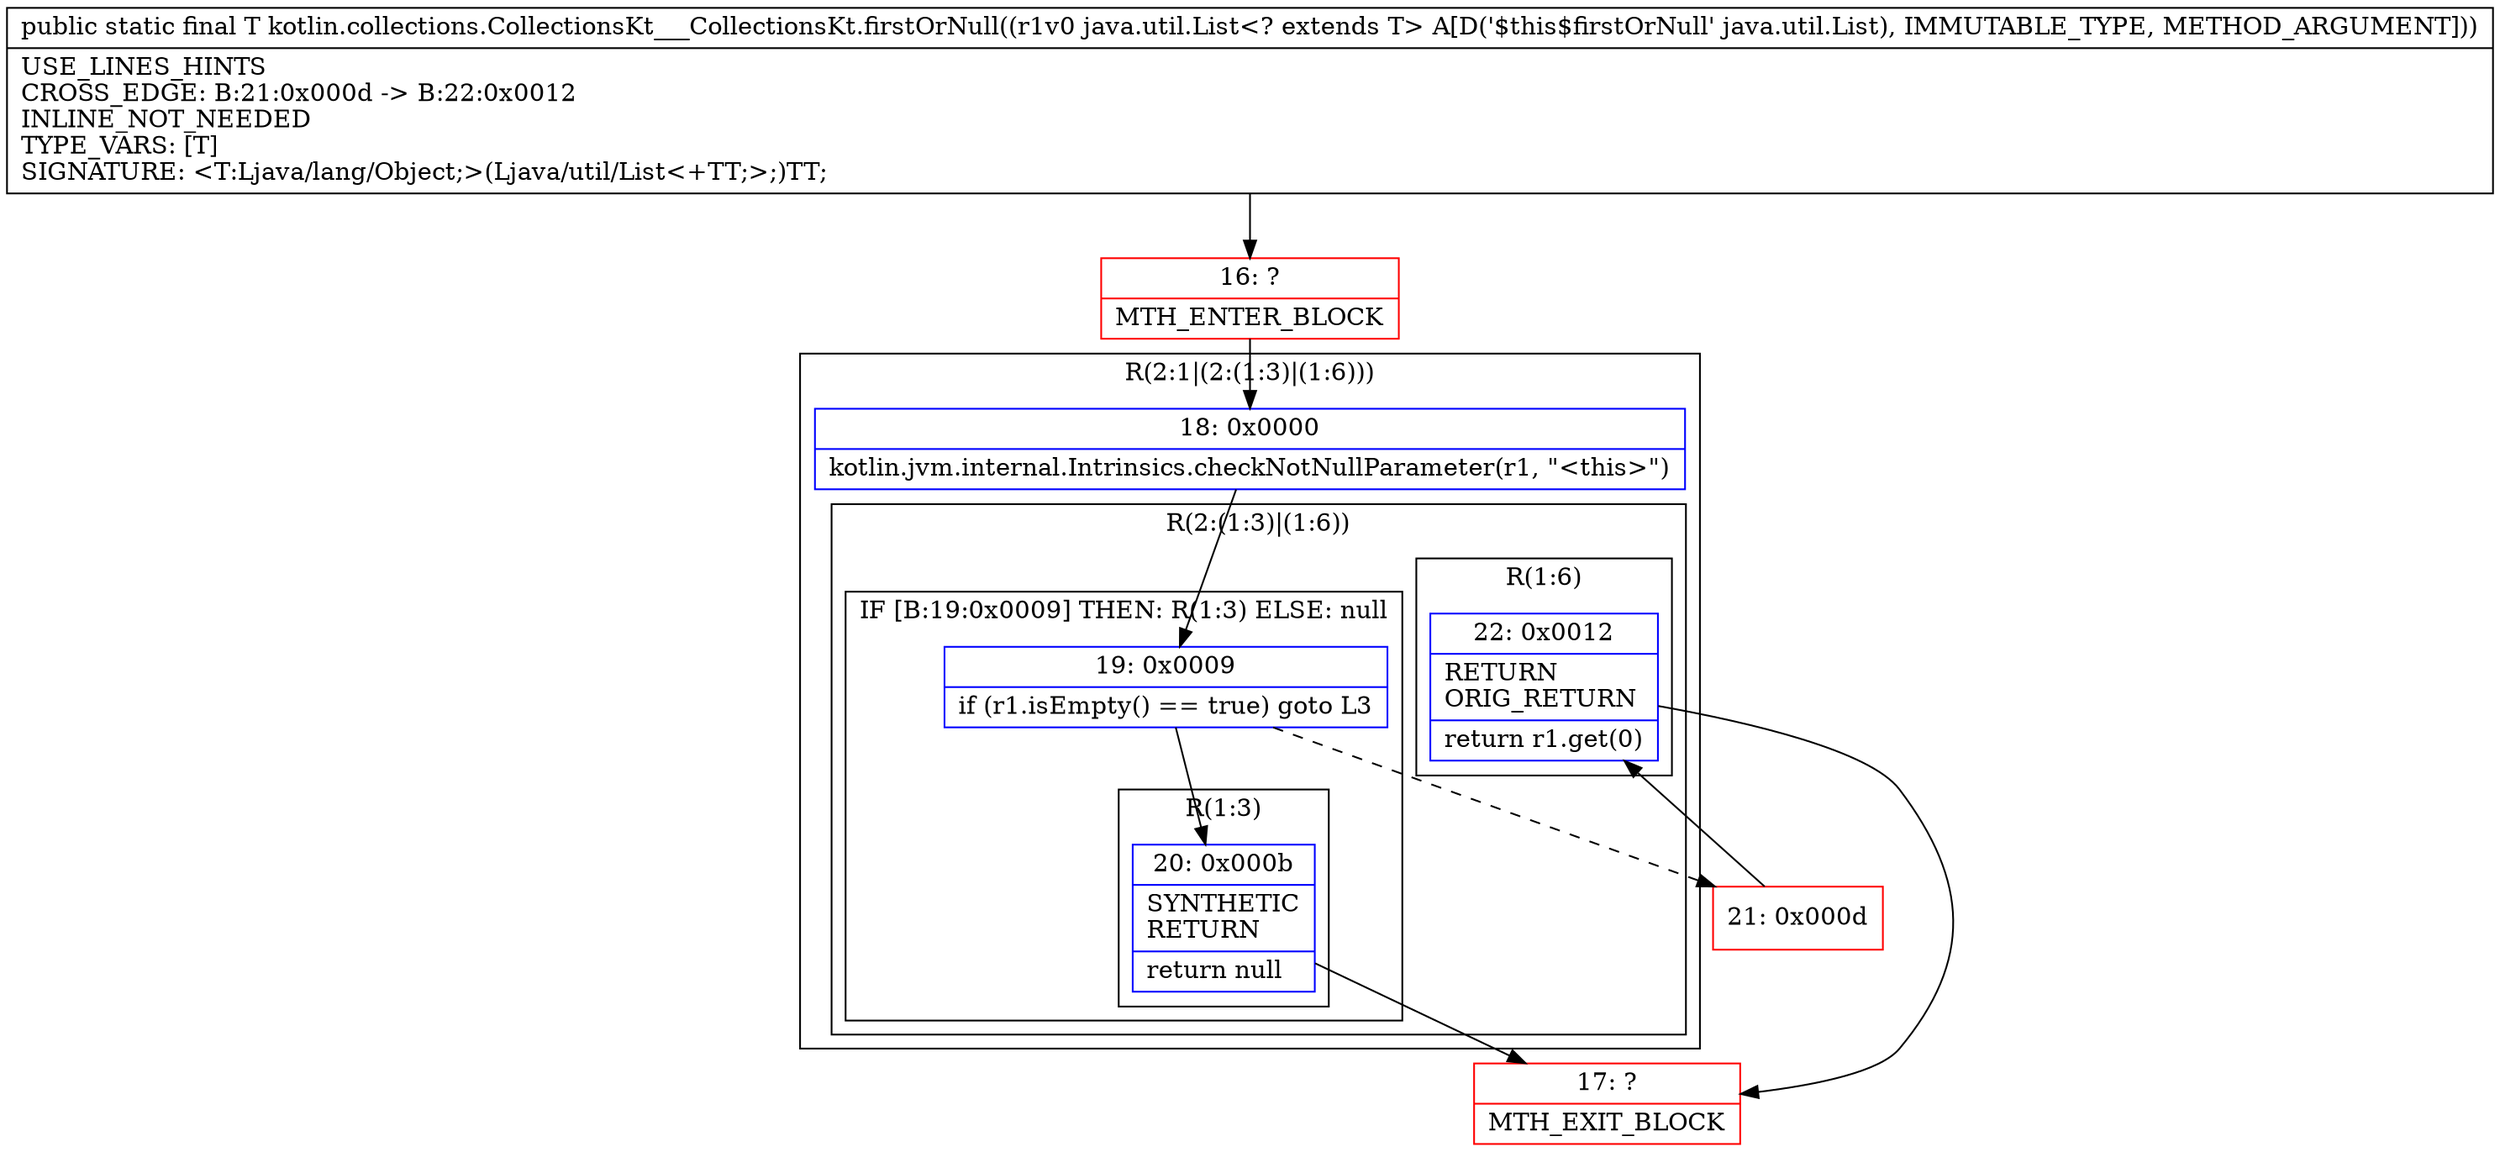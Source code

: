 digraph "CFG forkotlin.collections.CollectionsKt___CollectionsKt.firstOrNull(Ljava\/util\/List;)Ljava\/lang\/Object;" {
subgraph cluster_Region_1588408169 {
label = "R(2:1|(2:(1:3)|(1:6)))";
node [shape=record,color=blue];
Node_18 [shape=record,label="{18\:\ 0x0000|kotlin.jvm.internal.Intrinsics.checkNotNullParameter(r1, \"\<this\>\")\l}"];
subgraph cluster_Region_1336109241 {
label = "R(2:(1:3)|(1:6))";
node [shape=record,color=blue];
subgraph cluster_IfRegion_802190577 {
label = "IF [B:19:0x0009] THEN: R(1:3) ELSE: null";
node [shape=record,color=blue];
Node_19 [shape=record,label="{19\:\ 0x0009|if (r1.isEmpty() == true) goto L3\l}"];
subgraph cluster_Region_356862696 {
label = "R(1:3)";
node [shape=record,color=blue];
Node_20 [shape=record,label="{20\:\ 0x000b|SYNTHETIC\lRETURN\l|return null\l}"];
}
}
subgraph cluster_Region_572848462 {
label = "R(1:6)";
node [shape=record,color=blue];
Node_22 [shape=record,label="{22\:\ 0x0012|RETURN\lORIG_RETURN\l|return r1.get(0)\l}"];
}
}
}
Node_16 [shape=record,color=red,label="{16\:\ ?|MTH_ENTER_BLOCK\l}"];
Node_17 [shape=record,color=red,label="{17\:\ ?|MTH_EXIT_BLOCK\l}"];
Node_21 [shape=record,color=red,label="{21\:\ 0x000d}"];
MethodNode[shape=record,label="{public static final T kotlin.collections.CollectionsKt___CollectionsKt.firstOrNull((r1v0 java.util.List\<? extends T\> A[D('$this$firstOrNull' java.util.List), IMMUTABLE_TYPE, METHOD_ARGUMENT]))  | USE_LINES_HINTS\lCROSS_EDGE: B:21:0x000d \-\> B:22:0x0012\lINLINE_NOT_NEEDED\lTYPE_VARS: [T]\lSIGNATURE: \<T:Ljava\/lang\/Object;\>(Ljava\/util\/List\<+TT;\>;)TT;\l}"];
MethodNode -> Node_16;Node_18 -> Node_19;
Node_19 -> Node_20;
Node_19 -> Node_21[style=dashed];
Node_20 -> Node_17;
Node_22 -> Node_17;
Node_16 -> Node_18;
Node_21 -> Node_22;
}

